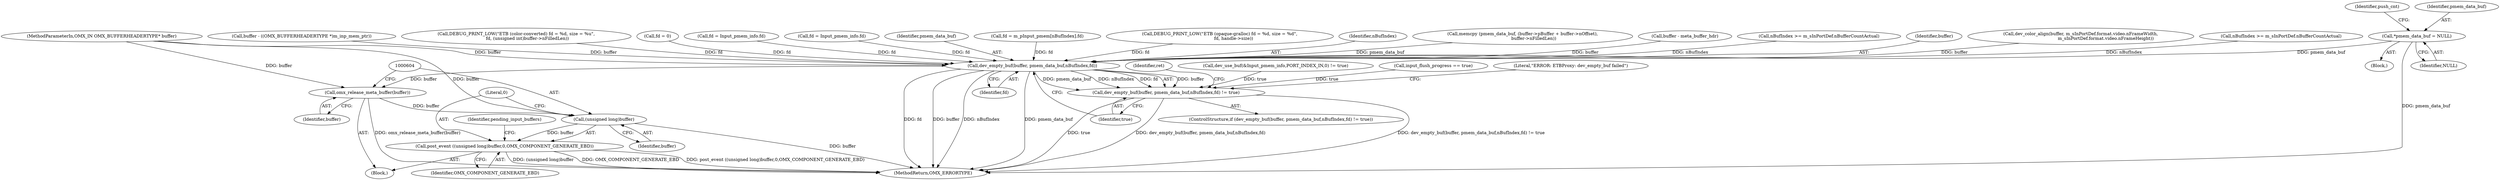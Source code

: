 digraph "0_Android_4ed06d14080d8667d5be14eed200e378cba78345_0@pointer" {
"1000109" [label="(Call,*pmem_data_buf = NULL)"];
"1000591" [label="(Call,dev_empty_buf(buffer, pmem_data_buf,nBufIndex,fd))"];
"1000590" [label="(Call,dev_empty_buf(buffer, pmem_data_buf,nBufIndex,fd) != true)"];
"1000600" [label="(Call,omx_release_meta_buffer(buffer))"];
"1000603" [label="(Call,(unsigned long)buffer)"];
"1000602" [label="(Call,post_event ((unsigned long)buffer,0,OMX_COMPONENT_GENERATE_EBD))"];
"1000590" [label="(Call,dev_empty_buf(buffer, pmem_data_buf,nBufIndex,fd) != true)"];
"1000159" [label="(Call,buffer - meta_buffer_hdr)"];
"1000104" [label="(Block,)"];
"1000599" [label="(Literal,\"ERROR: ETBProxy: dev_empty_buf failed\")"];
"1000163" [label="(Call,nBufIndex >= m_sInPortDef.nBufferCountActual)"];
"1000618" [label="(Identifier,ret)"];
"1000592" [label="(Identifier,buffer)"];
"1000562" [label="(Call,dev_color_align(buffer, m_sInPortDef.format.video.nFrameWidth,\n                                    m_sInPortDef.format.video.nFrameHeight))"];
"1000595" [label="(Identifier,fd)"];
"1000597" [label="(Block,)"];
"1000600" [label="(Call,omx_release_meta_buffer(buffer))"];
"1000609" [label="(Identifier,pending_input_buffers)"];
"1000114" [label="(Identifier,push_cnt)"];
"1000601" [label="(Identifier,buffer)"];
"1000267" [label="(Call,nBufIndex >= m_sInPortDef.nBufferCountActual)"];
"1000261" [label="(Call,buffer - ((OMX_BUFFERHEADERTYPE *)m_inp_mem_ptr))"];
"1000434" [label="(Call,dev_use_buf(&Input_pmem_info,PORT_INDEX_IN,0) != true)"];
"1000591" [label="(Call,dev_empty_buf(buffer, pmem_data_buf,nBufIndex,fd))"];
"1000606" [label="(Literal,0)"];
"1000540" [label="(Call,DEBUG_PRINT_LOW(\"ETB (color-converted) fd = %d, size = %u\",\n                fd, (unsigned int)buffer->nFilledLen))"];
"1000129" [label="(Call,fd = 0)"];
"1000281" [label="(Call,input_flush_progress == true)"];
"1000602" [label="(Call,post_event ((unsigned long)buffer,0,OMX_COMPONENT_GENERATE_EBD))"];
"1000345" [label="(Call,fd = Input_pmem_info.fd)"];
"1000405" [label="(Call,fd = Input_pmem_info.fd)"];
"1000103" [label="(MethodParameterIn,OMX_IN OMX_BUFFERHEADERTYPE* buffer)"];
"1000110" [label="(Identifier,pmem_data_buf)"];
"1000109" [label="(Call,*pmem_data_buf = NULL)"];
"1000593" [label="(Identifier,pmem_data_buf)"];
"1000589" [label="(ControlStructure,if (dev_empty_buf(buffer, pmem_data_buf,nBufIndex,fd) != true))"];
"1000607" [label="(Identifier,OMX_COMPONENT_GENERATE_EBD)"];
"1000299" [label="(Call,fd = m_pInput_pmem[nBufIndex].fd)"];
"1000596" [label="(Identifier,true)"];
"1000619" [label="(MethodReturn,OMX_ERRORTYPE)"];
"1000479" [label="(Call,DEBUG_PRINT_LOW(\"ETB (opaque-gralloc) fd = %d, size = %d\",\n                    fd, handle->size))"];
"1000603" [label="(Call,(unsigned long)buffer)"];
"1000594" [label="(Identifier,nBufIndex)"];
"1000605" [label="(Identifier,buffer)"];
"1000515" [label="(Call,memcpy (pmem_data_buf, (buffer->pBuffer + buffer->nOffset),\n                buffer->nFilledLen))"];
"1000111" [label="(Identifier,NULL)"];
"1000109" -> "1000104"  [label="AST: "];
"1000109" -> "1000111"  [label="CFG: "];
"1000110" -> "1000109"  [label="AST: "];
"1000111" -> "1000109"  [label="AST: "];
"1000114" -> "1000109"  [label="CFG: "];
"1000109" -> "1000619"  [label="DDG: pmem_data_buf"];
"1000109" -> "1000591"  [label="DDG: pmem_data_buf"];
"1000591" -> "1000590"  [label="AST: "];
"1000591" -> "1000595"  [label="CFG: "];
"1000592" -> "1000591"  [label="AST: "];
"1000593" -> "1000591"  [label="AST: "];
"1000594" -> "1000591"  [label="AST: "];
"1000595" -> "1000591"  [label="AST: "];
"1000596" -> "1000591"  [label="CFG: "];
"1000591" -> "1000619"  [label="DDG: fd"];
"1000591" -> "1000619"  [label="DDG: buffer"];
"1000591" -> "1000619"  [label="DDG: nBufIndex"];
"1000591" -> "1000619"  [label="DDG: pmem_data_buf"];
"1000591" -> "1000590"  [label="DDG: buffer"];
"1000591" -> "1000590"  [label="DDG: pmem_data_buf"];
"1000591" -> "1000590"  [label="DDG: nBufIndex"];
"1000591" -> "1000590"  [label="DDG: fd"];
"1000562" -> "1000591"  [label="DDG: buffer"];
"1000159" -> "1000591"  [label="DDG: buffer"];
"1000261" -> "1000591"  [label="DDG: buffer"];
"1000103" -> "1000591"  [label="DDG: buffer"];
"1000515" -> "1000591"  [label="DDG: pmem_data_buf"];
"1000163" -> "1000591"  [label="DDG: nBufIndex"];
"1000267" -> "1000591"  [label="DDG: nBufIndex"];
"1000129" -> "1000591"  [label="DDG: fd"];
"1000540" -> "1000591"  [label="DDG: fd"];
"1000299" -> "1000591"  [label="DDG: fd"];
"1000405" -> "1000591"  [label="DDG: fd"];
"1000345" -> "1000591"  [label="DDG: fd"];
"1000479" -> "1000591"  [label="DDG: fd"];
"1000591" -> "1000600"  [label="DDG: buffer"];
"1000590" -> "1000589"  [label="AST: "];
"1000590" -> "1000596"  [label="CFG: "];
"1000596" -> "1000590"  [label="AST: "];
"1000599" -> "1000590"  [label="CFG: "];
"1000618" -> "1000590"  [label="CFG: "];
"1000590" -> "1000619"  [label="DDG: dev_empty_buf(buffer, pmem_data_buf,nBufIndex,fd) != true"];
"1000590" -> "1000619"  [label="DDG: true"];
"1000590" -> "1000619"  [label="DDG: dev_empty_buf(buffer, pmem_data_buf,nBufIndex,fd)"];
"1000434" -> "1000590"  [label="DDG: true"];
"1000281" -> "1000590"  [label="DDG: true"];
"1000600" -> "1000597"  [label="AST: "];
"1000600" -> "1000601"  [label="CFG: "];
"1000601" -> "1000600"  [label="AST: "];
"1000604" -> "1000600"  [label="CFG: "];
"1000600" -> "1000619"  [label="DDG: omx_release_meta_buffer(buffer)"];
"1000103" -> "1000600"  [label="DDG: buffer"];
"1000600" -> "1000603"  [label="DDG: buffer"];
"1000603" -> "1000602"  [label="AST: "];
"1000603" -> "1000605"  [label="CFG: "];
"1000604" -> "1000603"  [label="AST: "];
"1000605" -> "1000603"  [label="AST: "];
"1000606" -> "1000603"  [label="CFG: "];
"1000603" -> "1000619"  [label="DDG: buffer"];
"1000603" -> "1000602"  [label="DDG: buffer"];
"1000103" -> "1000603"  [label="DDG: buffer"];
"1000602" -> "1000597"  [label="AST: "];
"1000602" -> "1000607"  [label="CFG: "];
"1000606" -> "1000602"  [label="AST: "];
"1000607" -> "1000602"  [label="AST: "];
"1000609" -> "1000602"  [label="CFG: "];
"1000602" -> "1000619"  [label="DDG: OMX_COMPONENT_GENERATE_EBD"];
"1000602" -> "1000619"  [label="DDG: post_event ((unsigned long)buffer,0,OMX_COMPONENT_GENERATE_EBD)"];
"1000602" -> "1000619"  [label="DDG: (unsigned long)buffer"];
}
